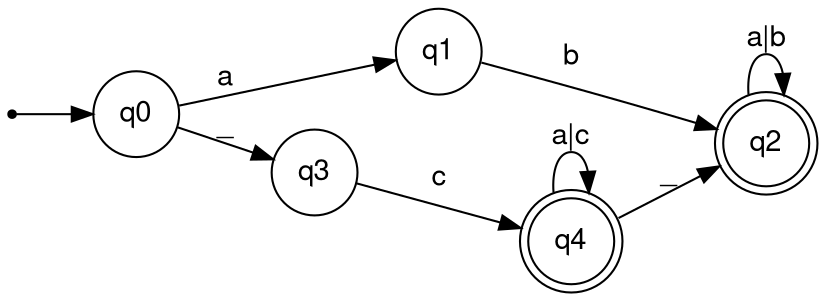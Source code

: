 digraph a_b_c_n {
    node [fontname="Helvetica,Arial,sans-serif"]
    edge [fontname="Helvetica,Arial,sans-serif"]
    rankdir=LR;
    node [shape = doublecircle]; q2 q4;
    node [shape = circle];
    inic[shape=point];

    inic -> q0;
    q0 -> q1 [label = "a"];
    q0 -> q3 [label = "_"];
    q1 -> q2 [label = "b"];
    q2 -> q2 [label = "a|b"];
    q3 -> q4 [label = "c"];
    q4 -> q4 [label = "a|c"];
    q4 -> q2 [label = "_"];
}